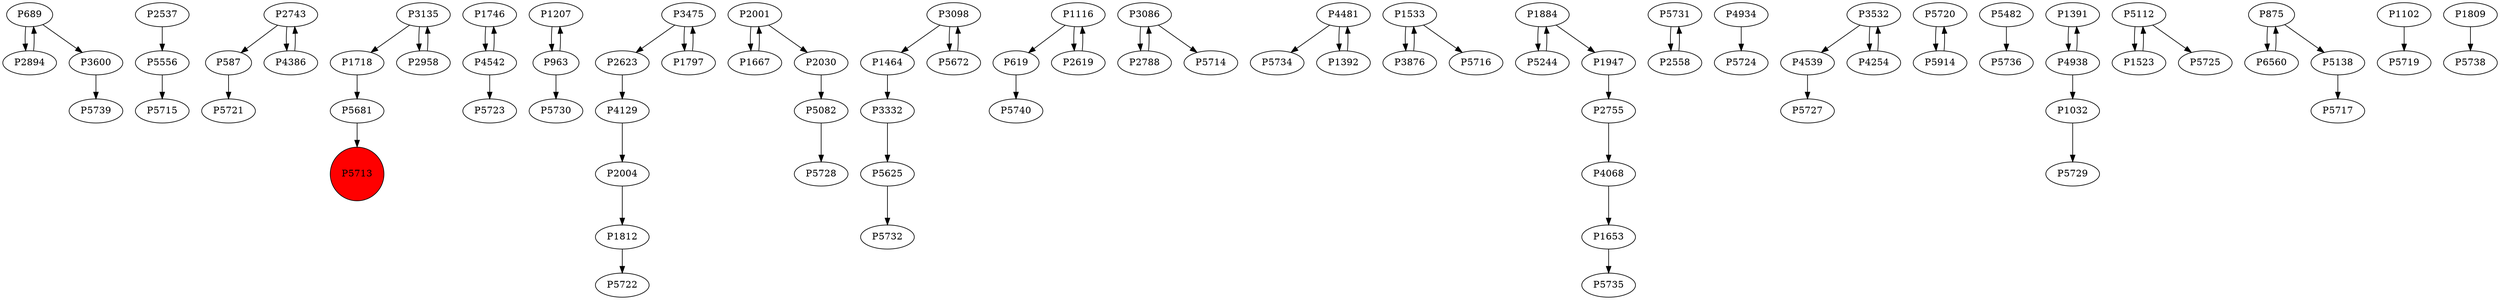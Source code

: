 digraph {
	P689 -> P2894
	P2537 -> P5556
	P587 -> P5721
	P3135 -> P1718
	P1746 -> P4542
	P1207 -> P963
	P2004 -> P1812
	P2001 -> P1667
	P3098 -> P1464
	P1464 -> P3332
	P1116 -> P619
	P2743 -> P4386
	P1718 -> P5681
	P3086 -> P2788
	P4481 -> P5734
	P2619 -> P1116
	P1533 -> P3876
	P4129 -> P2004
	P3098 -> P5672
	P1947 -> P2755
	P2958 -> P3135
	P619 -> P5740
	P5731 -> P2558
	P4934 -> P5724
	P2623 -> P4129
	P2001 -> P2030
	P3475 -> P1797
	P3532 -> P4539
	P963 -> P1207
	P5720 -> P5914
	P5482 -> P5736
	P1391 -> P4938
	P1392 -> P4481
	P5082 -> P5728
	P963 -> P5730
	P1653 -> P5735
	P4254 -> P3532
	P4481 -> P1392
	P5112 -> P1523
	P4068 -> P1653
	P875 -> P6560
	P3475 -> P2623
	P4542 -> P1746
	P1667 -> P2001
	P3876 -> P1533
	P4539 -> P5727
	P5556 -> P5715
	P3332 -> P5625
	P2894 -> P689
	P4938 -> P1032
	P3600 -> P5739
	P1116 -> P2619
	P4386 -> P2743
	P5138 -> P5717
	P3086 -> P5714
	P1102 -> P5719
	P1812 -> P5722
	P2558 -> P5731
	P5681 -> P5713
	P689 -> P3600
	P2030 -> P5082
	P1032 -> P5729
	P5244 -> P1884
	P1797 -> P3475
	P5625 -> P5732
	P4542 -> P5723
	P5914 -> P5720
	P2755 -> P4068
	P1884 -> P1947
	P5112 -> P5725
	P2743 -> P587
	P2788 -> P3086
	P6560 -> P875
	P875 -> P5138
	P3532 -> P4254
	P1523 -> P5112
	P1884 -> P5244
	P4938 -> P1391
	P5672 -> P3098
	P1533 -> P5716
	P1809 -> P5738
	P3135 -> P2958
	P5713 [shape=circle]
	P5713 [style=filled]
	P5713 [fillcolor=red]
}